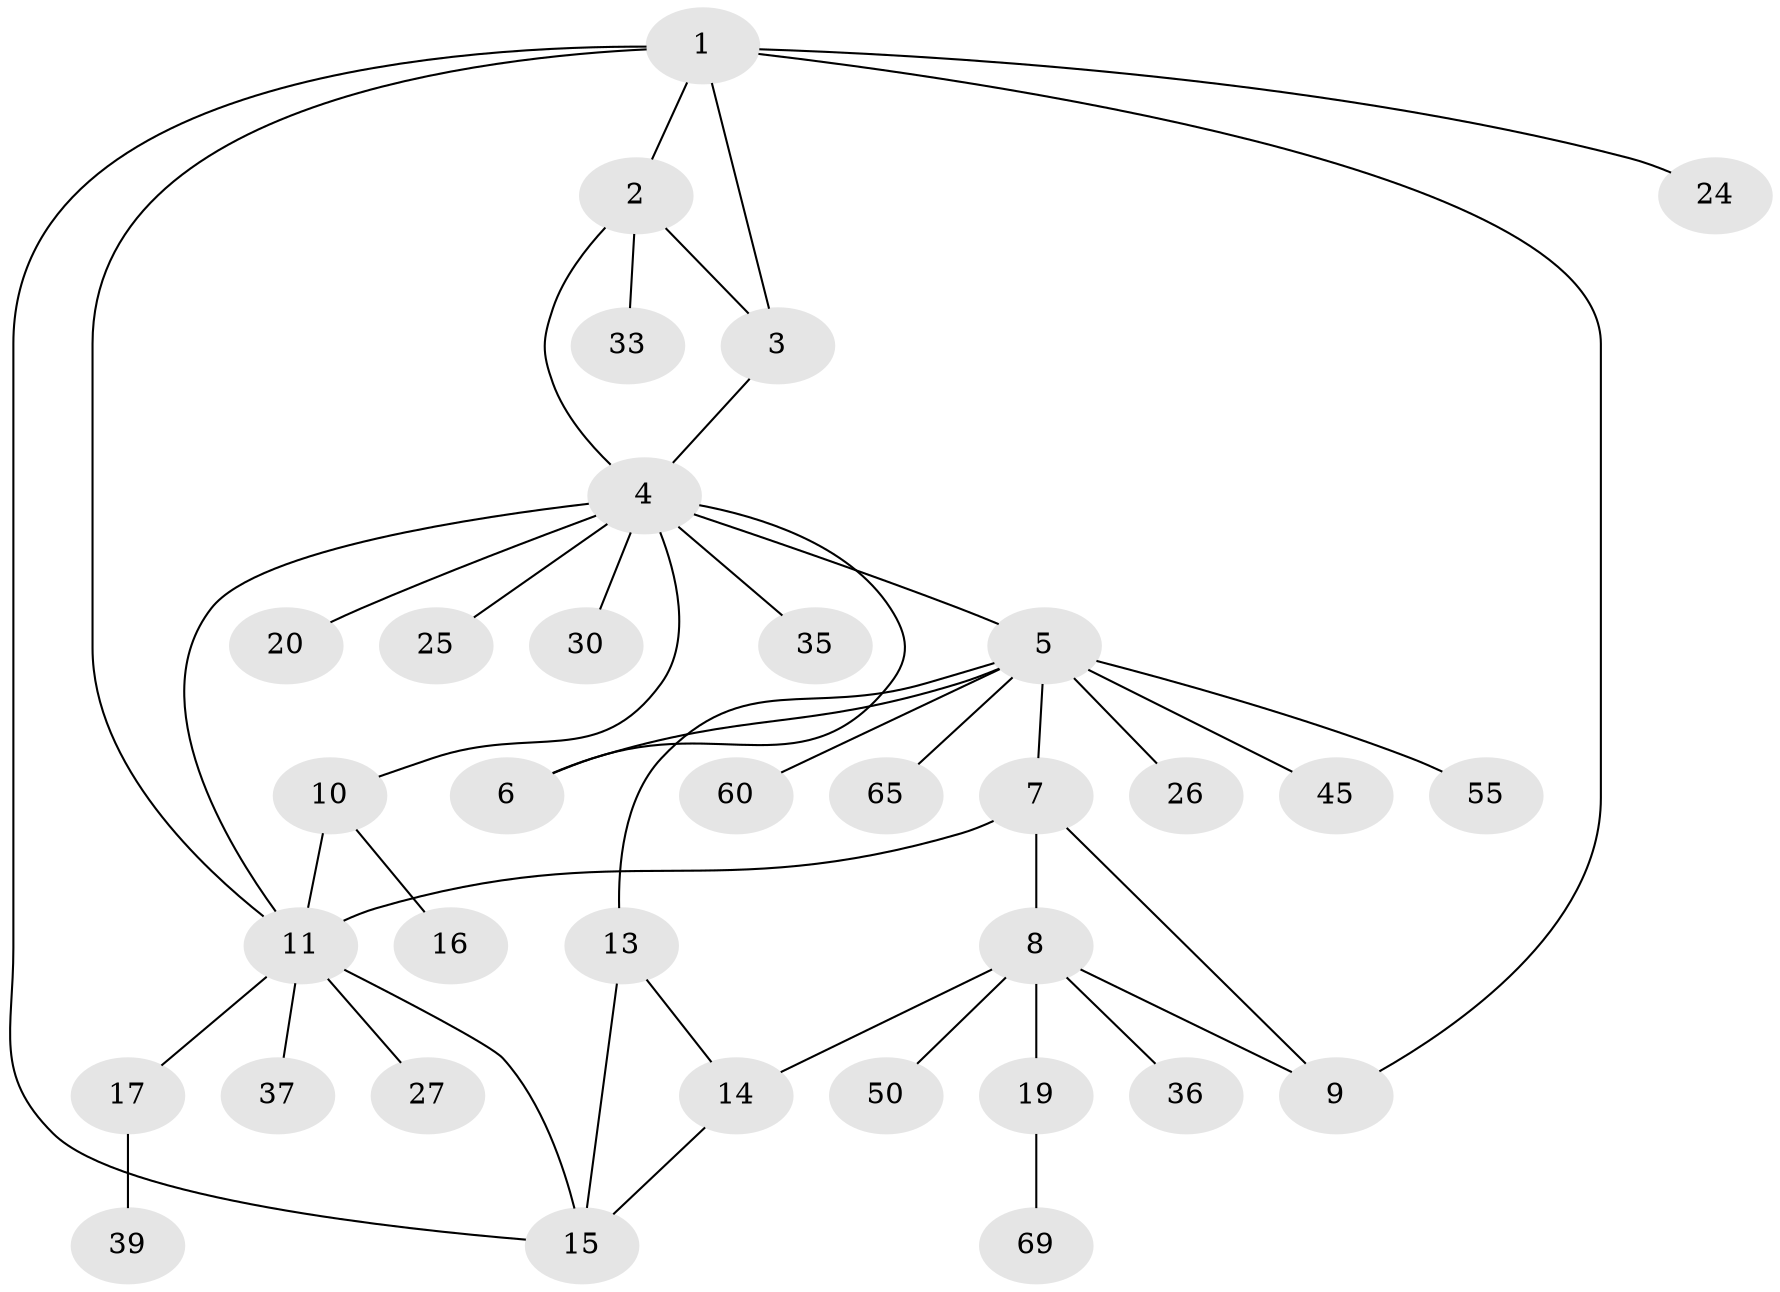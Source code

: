 // original degree distribution, {6: 0.057971014492753624, 5: 0.028985507246376812, 3: 0.043478260869565216, 13: 0.014492753623188406, 9: 0.014492753623188406, 2: 0.10144927536231885, 4: 0.057971014492753624, 15: 0.014492753623188406, 7: 0.014492753623188406, 1: 0.6521739130434783}
// Generated by graph-tools (version 1.1) at 2025/16/03/09/25 04:16:07]
// undirected, 34 vertices, 45 edges
graph export_dot {
graph [start="1"]
  node [color=gray90,style=filled];
  1;
  2 [super="+22+29"];
  3;
  4 [super="+21+53+49+64+51"];
  5;
  6;
  7;
  8;
  9 [super="+31+40"];
  10;
  11 [super="+28+23+12+41+42+58+46+44+68+43"];
  13 [super="+32+18+47+63"];
  14;
  15;
  16;
  17;
  19;
  20;
  24;
  25 [super="+48"];
  26;
  27;
  30;
  33 [super="+59"];
  35;
  36 [super="+61+66+67+52+54"];
  37;
  39;
  45;
  50;
  55;
  60;
  65;
  69;
  1 -- 2;
  1 -- 3;
  1 -- 9;
  1 -- 15;
  1 -- 24;
  1 -- 11;
  2 -- 3;
  2 -- 33;
  2 -- 4;
  3 -- 4;
  4 -- 5;
  4 -- 6;
  4 -- 10;
  4 -- 20;
  4 -- 30;
  4 -- 35;
  4 -- 25;
  4 -- 11;
  5 -- 6;
  5 -- 7;
  5 -- 13;
  5 -- 26;
  5 -- 45;
  5 -- 55;
  5 -- 60;
  5 -- 65;
  7 -- 8;
  7 -- 9;
  7 -- 11;
  8 -- 9;
  8 -- 14;
  8 -- 19;
  8 -- 36;
  8 -- 50;
  10 -- 11 [weight=2];
  10 -- 16;
  11 -- 15;
  11 -- 17;
  11 -- 27;
  11 -- 37;
  13 -- 14;
  13 -- 15;
  14 -- 15;
  17 -- 39;
  19 -- 69;
}
